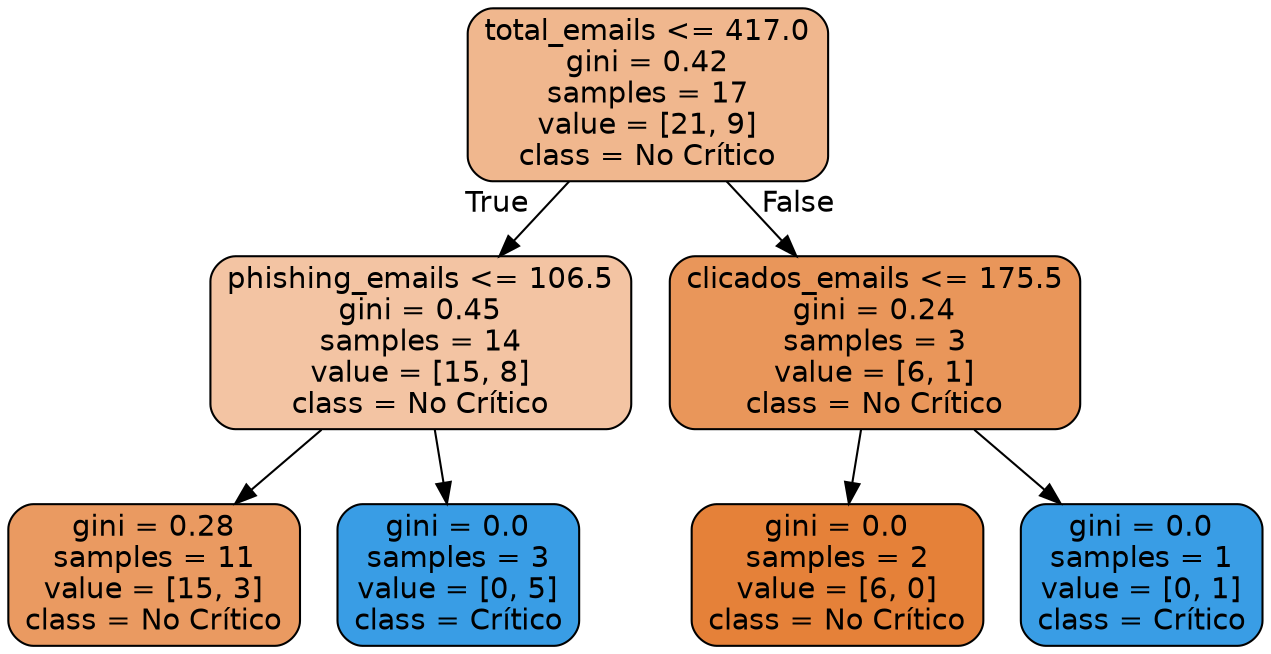digraph Tree {
node [shape=box, style="filled, rounded", color="black", fontname="helvetica"] ;
edge [fontname="helvetica"] ;
0 [label="total_emails <= 417.0\ngini = 0.42\nsamples = 17\nvalue = [21, 9]\nclass = No Crítico", fillcolor="#f0b78e"] ;
1 [label="phishing_emails <= 106.5\ngini = 0.45\nsamples = 14\nvalue = [15, 8]\nclass = No Crítico", fillcolor="#f3c4a3"] ;
0 -> 1 [labeldistance=2.5, labelangle=45, headlabel="True"] ;
2 [label="gini = 0.28\nsamples = 11\nvalue = [15, 3]\nclass = No Crítico", fillcolor="#ea9a61"] ;
1 -> 2 ;
3 [label="gini = 0.0\nsamples = 3\nvalue = [0, 5]\nclass = Crítico", fillcolor="#399de5"] ;
1 -> 3 ;
4 [label="clicados_emails <= 175.5\ngini = 0.24\nsamples = 3\nvalue = [6, 1]\nclass = No Crítico", fillcolor="#e9965a"] ;
0 -> 4 [labeldistance=2.5, labelangle=-45, headlabel="False"] ;
5 [label="gini = 0.0\nsamples = 2\nvalue = [6, 0]\nclass = No Crítico", fillcolor="#e58139"] ;
4 -> 5 ;
6 [label="gini = 0.0\nsamples = 1\nvalue = [0, 1]\nclass = Crítico", fillcolor="#399de5"] ;
4 -> 6 ;
}